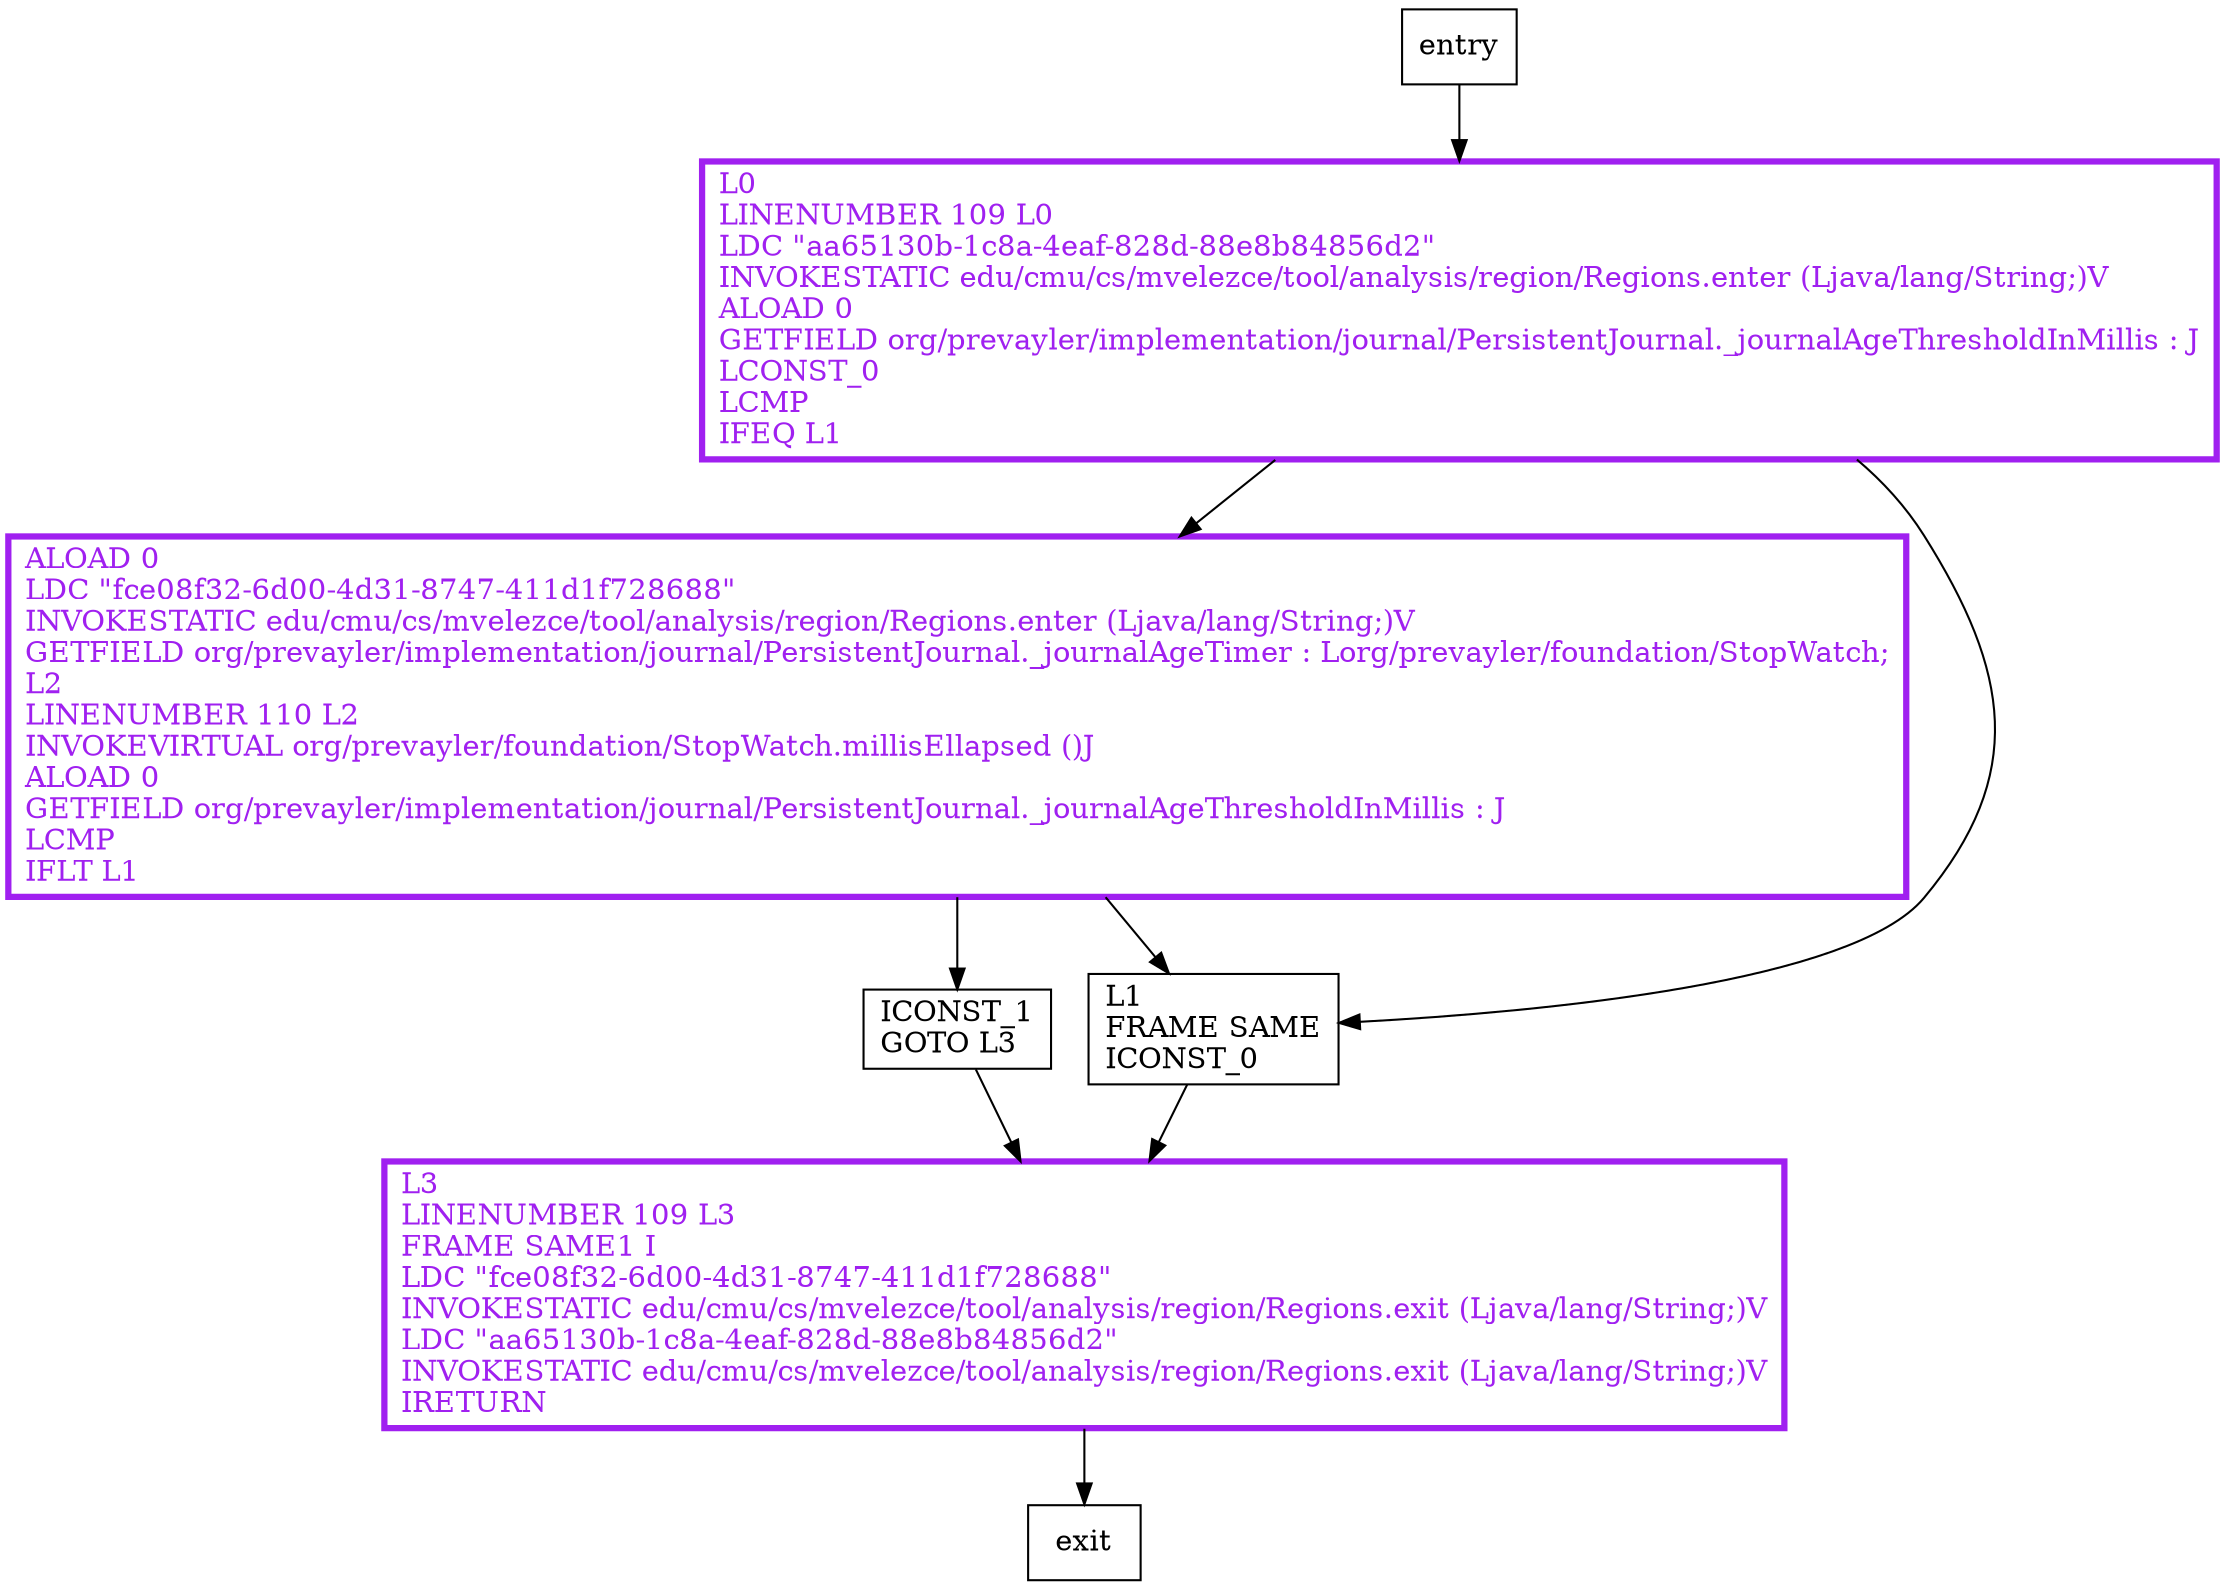 digraph isOutputJournalTooOld {
node [shape=record];
1900721057 [label="L0\lLINENUMBER 109 L0\lLDC \"aa65130b-1c8a-4eaf-828d-88e8b84856d2\"\lINVOKESTATIC edu/cmu/cs/mvelezce/tool/analysis/region/Regions.enter (Ljava/lang/String;)V\lALOAD 0\lGETFIELD org/prevayler/implementation/journal/PersistentJournal._journalAgeThresholdInMillis : J\lLCONST_0\lLCMP\lIFEQ L1\l"];
1384315170 [label="ICONST_1\lGOTO L3\l"];
131246604 [label="ALOAD 0\lLDC \"fce08f32-6d00-4d31-8747-411d1f728688\"\lINVOKESTATIC edu/cmu/cs/mvelezce/tool/analysis/region/Regions.enter (Ljava/lang/String;)V\lGETFIELD org/prevayler/implementation/journal/PersistentJournal._journalAgeTimer : Lorg/prevayler/foundation/StopWatch;\lL2\lLINENUMBER 110 L2\lINVOKEVIRTUAL org/prevayler/foundation/StopWatch.millisEllapsed ()J\lALOAD 0\lGETFIELD org/prevayler/implementation/journal/PersistentJournal._journalAgeThresholdInMillis : J\lLCMP\lIFLT L1\l"];
1252544591 [label="L1\lFRAME SAME\lICONST_0\l"];
1995542376 [label="L3\lLINENUMBER 109 L3\lFRAME SAME1 I\lLDC \"fce08f32-6d00-4d31-8747-411d1f728688\"\lINVOKESTATIC edu/cmu/cs/mvelezce/tool/analysis/region/Regions.exit (Ljava/lang/String;)V\lLDC \"aa65130b-1c8a-4eaf-828d-88e8b84856d2\"\lINVOKESTATIC edu/cmu/cs/mvelezce/tool/analysis/region/Regions.exit (Ljava/lang/String;)V\lIRETURN\l"];
entry;
exit;
entry -> 1900721057;
1900721057 -> 131246604;
1900721057 -> 1252544591;
1384315170 -> 1995542376;
131246604 -> 1384315170;
131246604 -> 1252544591;
1252544591 -> 1995542376;
1995542376 -> exit;
1900721057[fontcolor="purple", penwidth=3, color="purple"];
131246604[fontcolor="purple", penwidth=3, color="purple"];
1995542376[fontcolor="purple", penwidth=3, color="purple"];
}
